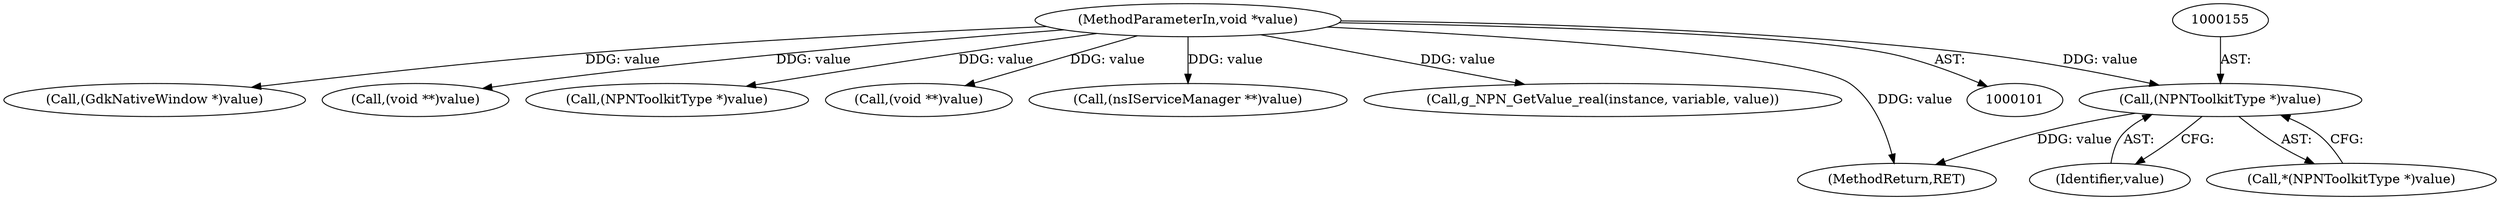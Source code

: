 digraph "0_nspluginwrapper_7e4ab8e1189846041f955e6c83f72bc1624e7a98_1@pointer" {
"1000154" [label="(Call,(NPNToolkitType *)value)"];
"1000104" [label="(MethodParameterIn,void *value)"];
"1000104" [label="(MethodParameterIn,void *value)"];
"1000248" [label="(Call,(GdkNativeWindow *)value)"];
"1000137" [label="(Call,(void **)value)"];
"1000281" [label="(Call,(NPNToolkitType *)value)"];
"1000145" [label="(Call,(void **)value)"];
"1000156" [label="(Identifier,value)"];
"1000178" [label="(Call,(nsIServiceManager **)value)"];
"1000263" [label="(Call,g_NPN_GetValue_real(instance, variable, value))"];
"1000298" [label="(MethodReturn,RET)"];
"1000153" [label="(Call,*(NPNToolkitType *)value)"];
"1000154" [label="(Call,(NPNToolkitType *)value)"];
"1000154" -> "1000153"  [label="AST: "];
"1000154" -> "1000156"  [label="CFG: "];
"1000155" -> "1000154"  [label="AST: "];
"1000156" -> "1000154"  [label="AST: "];
"1000153" -> "1000154"  [label="CFG: "];
"1000154" -> "1000298"  [label="DDG: value"];
"1000104" -> "1000154"  [label="DDG: value"];
"1000104" -> "1000101"  [label="AST: "];
"1000104" -> "1000298"  [label="DDG: value"];
"1000104" -> "1000137"  [label="DDG: value"];
"1000104" -> "1000145"  [label="DDG: value"];
"1000104" -> "1000178"  [label="DDG: value"];
"1000104" -> "1000248"  [label="DDG: value"];
"1000104" -> "1000263"  [label="DDG: value"];
"1000104" -> "1000281"  [label="DDG: value"];
}
